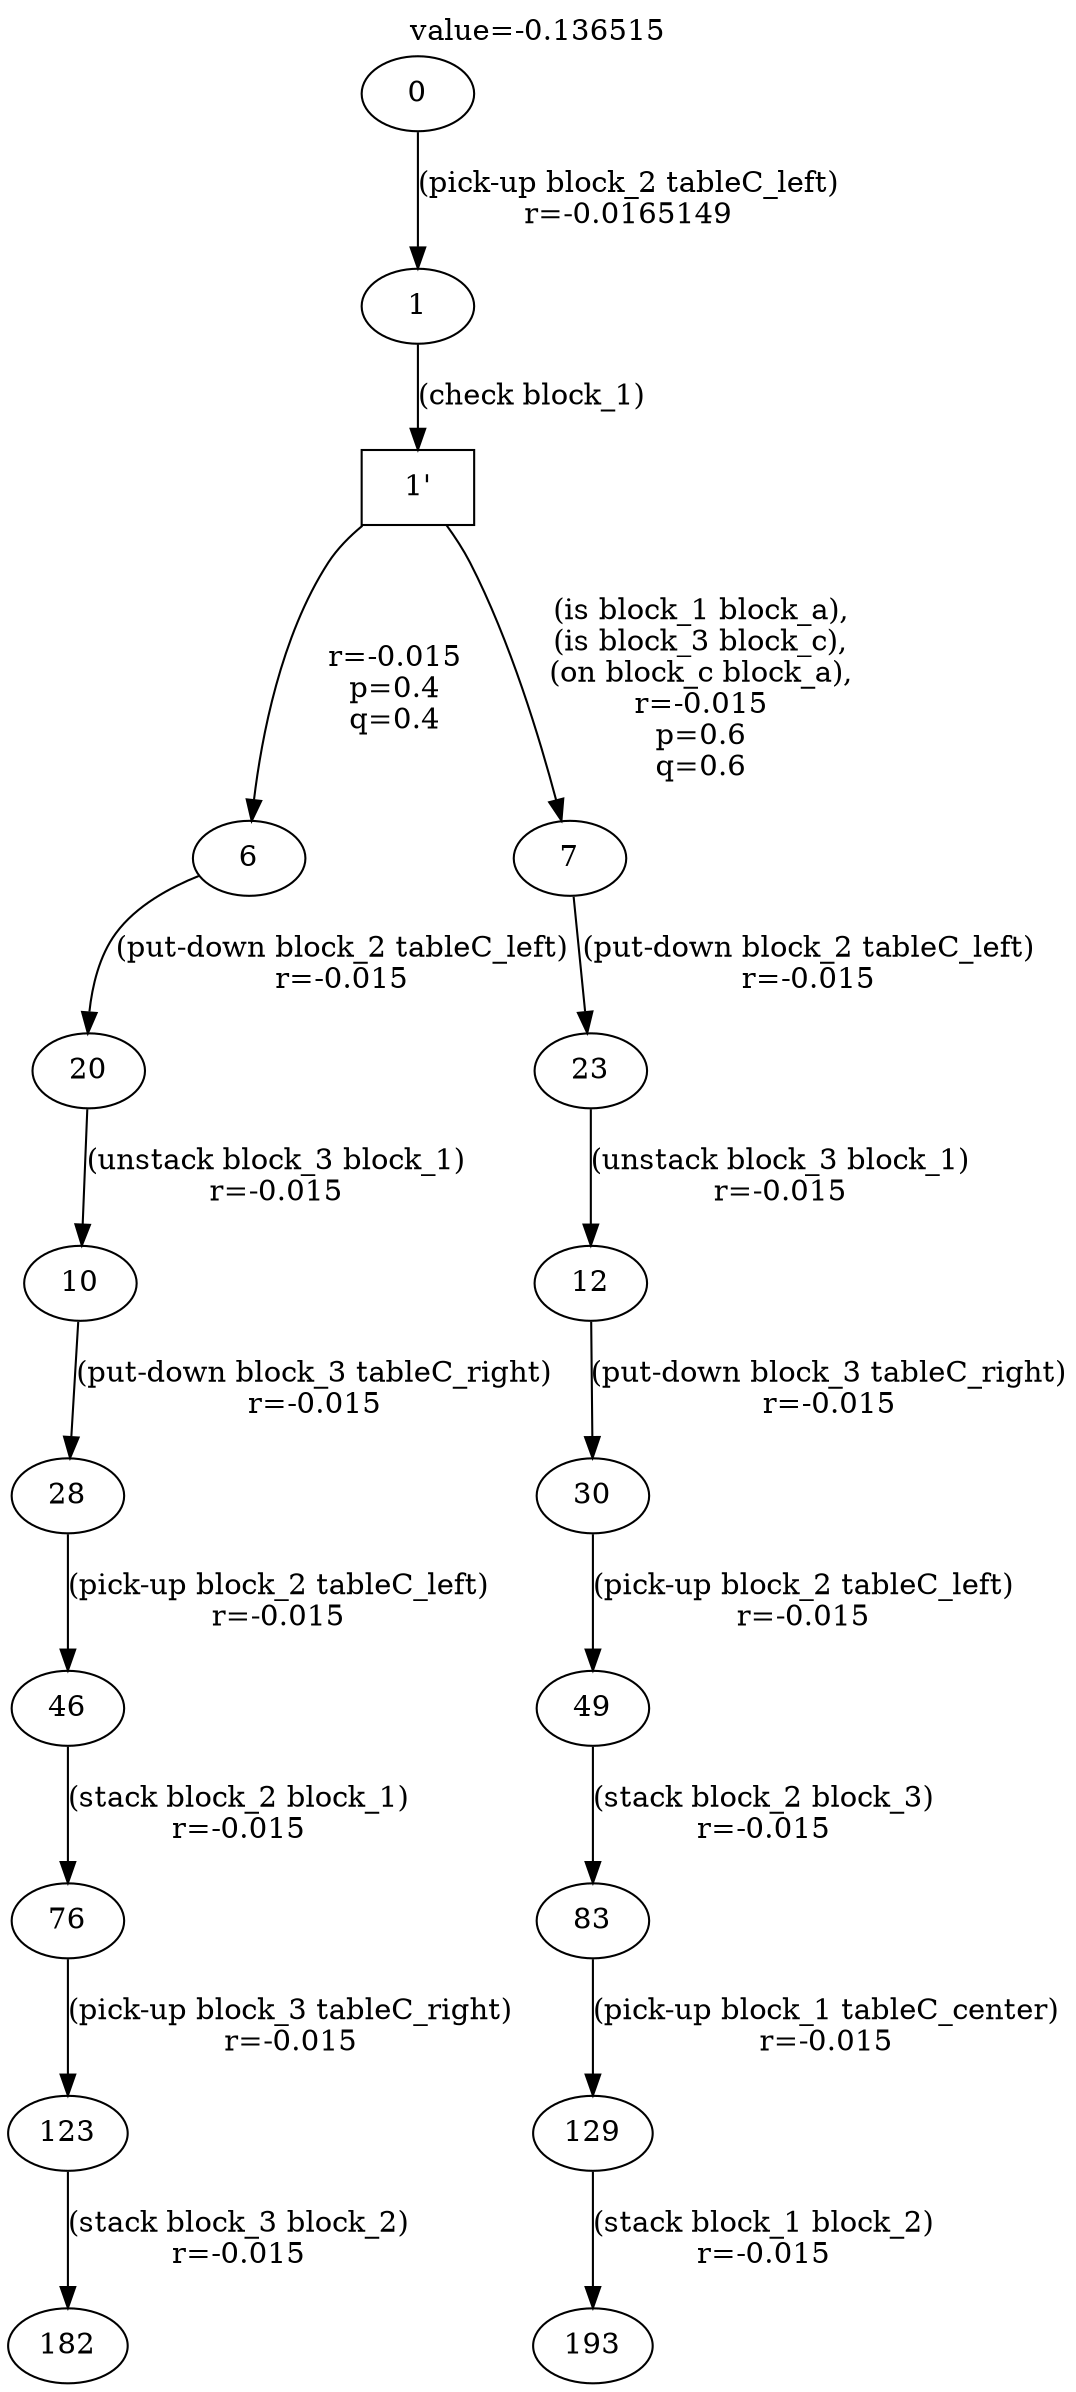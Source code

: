digraph g{
label="value=-0.136515"
labelloc=top
0->1 [ label="(pick-up block_2 tableC_left)
r=-0.0165149" ];
"1'" [ shape=box ] ;
1->"1'" [ label="(check block_1)" ];
"1'"->6 [ label="
r=-0.015
p=0.4
q=0.4" ];
6->20 [ label="(put-down block_2 tableC_left)
r=-0.015" ];
20->10 [ label="(unstack block_3 block_1)
r=-0.015" ];
10->28 [ label="(put-down block_3 tableC_right)
r=-0.015" ];
28->46 [ label="(pick-up block_2 tableC_left)
r=-0.015" ];
46->76 [ label="(stack block_2 block_1)
r=-0.015" ];
76->123 [ label="(pick-up block_3 tableC_right)
r=-0.015" ];
123->182 [ label="(stack block_3 block_2)
r=-0.015" ];
"1'"->7 [ label="
(is block_1 block_a),
(is block_3 block_c),
(on block_c block_a),
r=-0.015
p=0.6
q=0.6" ];
7->23 [ label="(put-down block_2 tableC_left)
r=-0.015" ];
23->12 [ label="(unstack block_3 block_1)
r=-0.015" ];
12->30 [ label="(put-down block_3 tableC_right)
r=-0.015" ];
30->49 [ label="(pick-up block_2 tableC_left)
r=-0.015" ];
49->83 [ label="(stack block_2 block_3)
r=-0.015" ];
83->129 [ label="(pick-up block_1 tableC_center)
r=-0.015" ];
129->193 [ label="(stack block_1 block_2)
r=-0.015" ];
}
